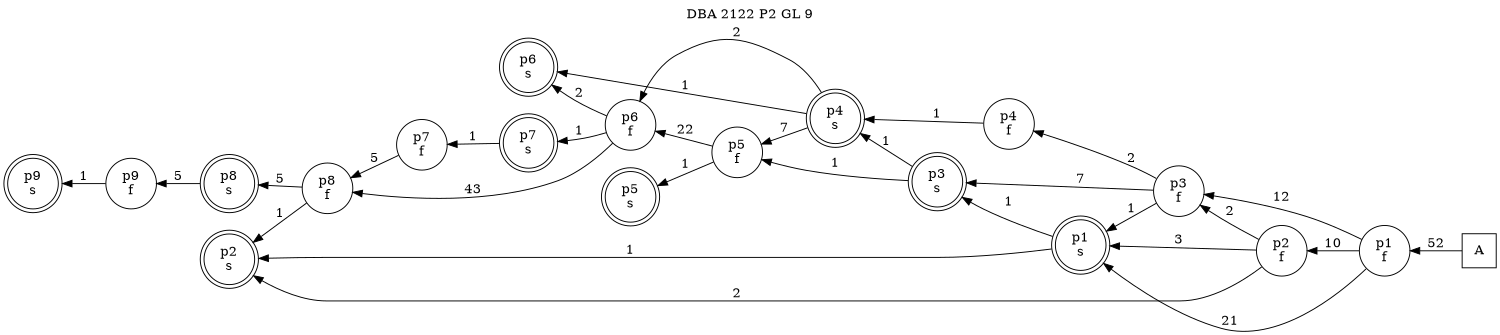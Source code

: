 digraph DBA_2122_P2_GL_9_GOOD {
labelloc="tl"
label= " DBA 2122 P2 GL 9 "
rankdir="RL";
graph [ size=" 10 , 10 !"]

"A" [shape="square" label="A"]
"p1_f" [shape="circle" label="p1
f"]
"p1_s" [shape="doublecircle" label="p1
s"]
"p2_f" [shape="circle" label="p2
f"]
"p2_s" [shape="doublecircle" label="p2
s"]
"p3_f" [shape="circle" label="p3
f"]
"p3_s" [shape="doublecircle" label="p3
s"]
"p4_f" [shape="circle" label="p4
f"]
"p4_s" [shape="doublecircle" label="p4
s"]
"p5_f" [shape="circle" label="p5
f"]
"p6_f" [shape="circle" label="p6
f"]
"p6_s" [shape="doublecircle" label="p6
s"]
"p5_s" [shape="doublecircle" label="p5
s"]
"p7_s" [shape="doublecircle" label="p7
s"]
"p7_f" [shape="circle" label="p7
f"]
"p8_f" [shape="circle" label="p8
f"]
"p8_s" [shape="doublecircle" label="p8
s"]
"p9_f" [shape="circle" label="p9
f"]
"p9_s" [shape="doublecircle" label="p9
s"]
"A" -> "p1_f" [ label=52]
"p1_f" -> "p1_s" [ label=21]
"p1_f" -> "p2_f" [ label=10]
"p1_f" -> "p3_f" [ label=12]
"p1_s" -> "p2_s" [ label=1]
"p1_s" -> "p3_s" [ label=1]
"p2_f" -> "p1_s" [ label=3]
"p2_f" -> "p2_s" [ label=2]
"p2_f" -> "p3_f" [ label=2]
"p3_f" -> "p1_s" [ label=1]
"p3_f" -> "p3_s" [ label=7]
"p3_f" -> "p4_f" [ label=2]
"p3_s" -> "p4_s" [ label=1]
"p3_s" -> "p5_f" [ label=1]
"p4_f" -> "p4_s" [ label=1]
"p4_s" -> "p5_f" [ label=7]
"p4_s" -> "p6_f" [ label=2]
"p4_s" -> "p6_s" [ label=1]
"p5_f" -> "p6_f" [ label=22]
"p5_f" -> "p5_s" [ label=1]
"p6_f" -> "p6_s" [ label=2]
"p6_f" -> "p7_s" [ label=1]
"p6_f" -> "p8_f" [ label=43]
"p7_s" -> "p7_f" [ label=1]
"p7_f" -> "p8_f" [ label=5]
"p8_f" -> "p2_s" [ label=1]
"p8_f" -> "p8_s" [ label=5]
"p8_s" -> "p9_f" [ label=5]
"p9_f" -> "p9_s" [ label=1]
}
